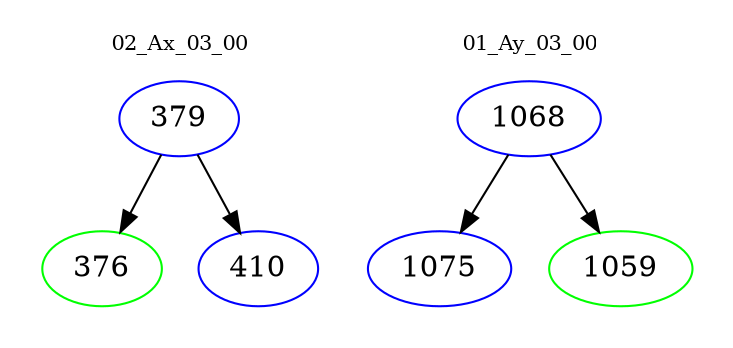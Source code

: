digraph{
subgraph cluster_0 {
color = white
label = "02_Ax_03_00";
fontsize=10;
T0_379 [label="379", color="blue"]
T0_379 -> T0_376 [color="black"]
T0_376 [label="376", color="green"]
T0_379 -> T0_410 [color="black"]
T0_410 [label="410", color="blue"]
}
subgraph cluster_1 {
color = white
label = "01_Ay_03_00";
fontsize=10;
T1_1068 [label="1068", color="blue"]
T1_1068 -> T1_1075 [color="black"]
T1_1075 [label="1075", color="blue"]
T1_1068 -> T1_1059 [color="black"]
T1_1059 [label="1059", color="green"]
}
}
